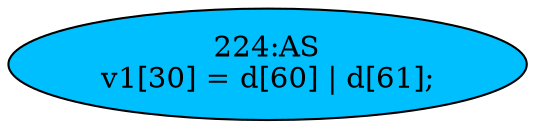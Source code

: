 strict digraph "" {
	node [label="\N"];
	"224:AS"	 [ast="<pyverilog.vparser.ast.Assign object at 0x7f4056d88f50>",
		def_var="['v1']",
		fillcolor=deepskyblue,
		label="224:AS
v1[30] = d[60] | d[61];",
		statements="[]",
		style=filled,
		typ=Assign,
		use_var="['d', 'd']"];
}
